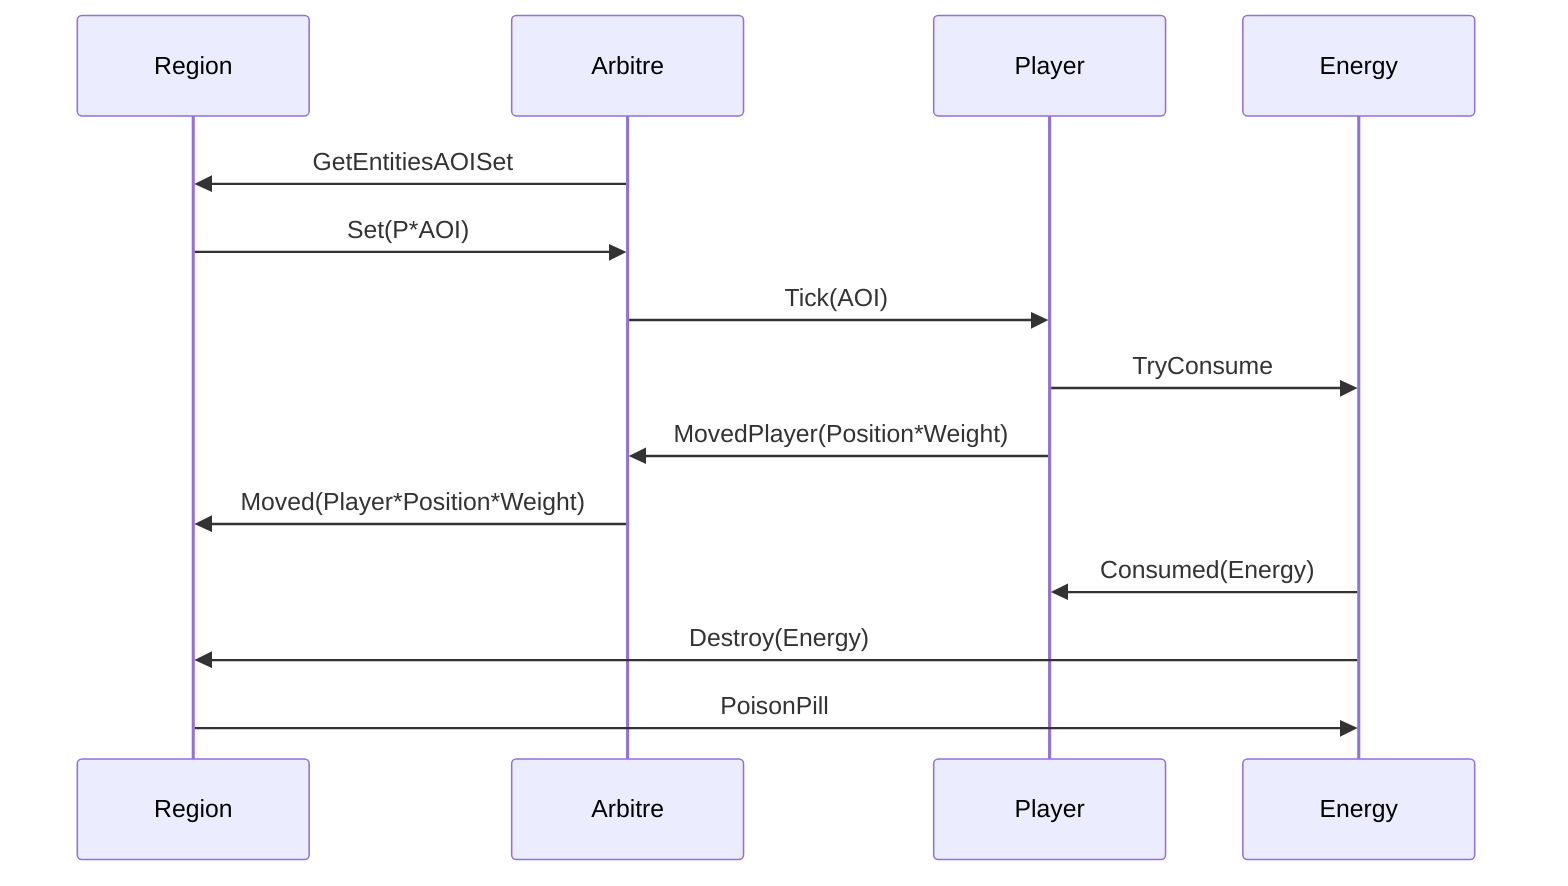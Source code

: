 sequenceDiagram
    participant Region
    participant Arbitre
    participant Player
    participant Energy

Arbitre ->>  Region:GetEntitiesAOISet
Region  ->>  Arbitre:Set(P*AOI)
Arbitre ->>  Player:Tick(AOI)
Player ->>   Energy:TryConsume
Player ->>   Arbitre:MovedPlayer(Position*Weight)
Arbitre ->>  Region:Moved(Player*Position*Weight)
Energy ->>   Player:Consumed(Energy)
Energy ->>   Region:Destroy(Energy)
Region  ->>  Energy:PoisonPill